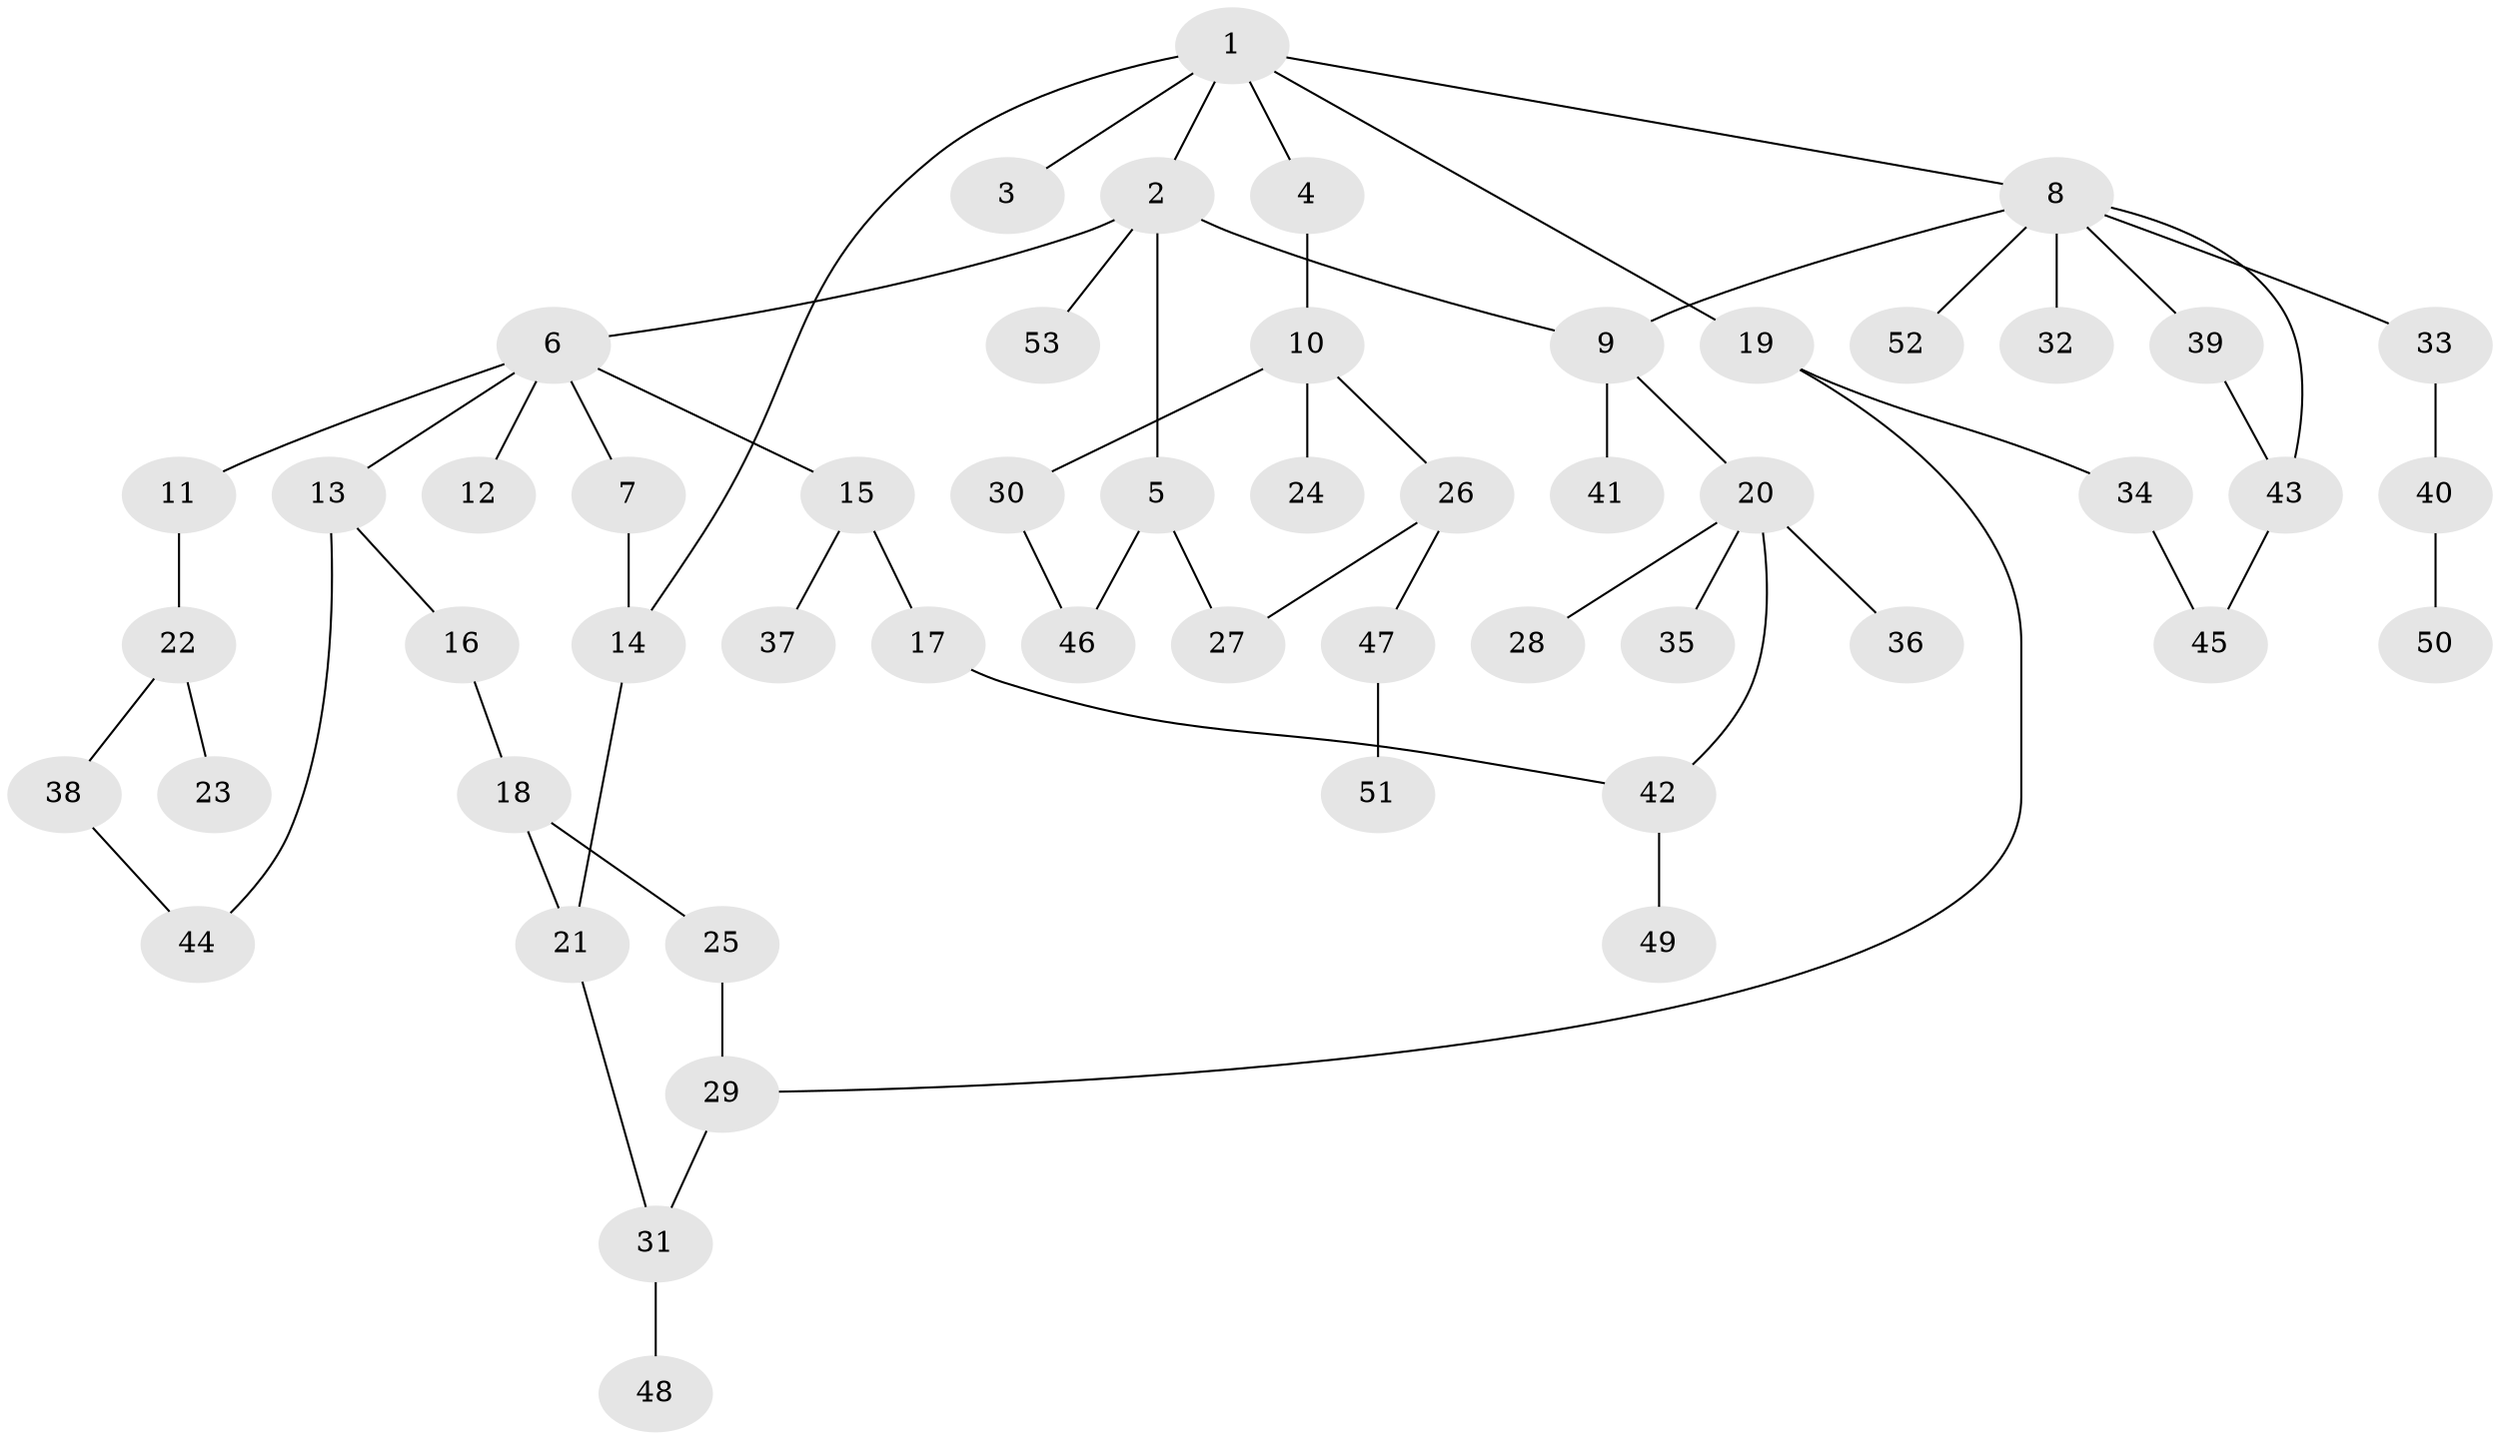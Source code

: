 // coarse degree distribution, {7: 0.09090909090909091, 4: 0.09090909090909091, 1: 0.36363636363636365, 2: 0.24242424242424243, 3: 0.18181818181818182, 5: 0.030303030303030304}
// Generated by graph-tools (version 1.1) at 2025/41/03/06/25 10:41:26]
// undirected, 53 vertices, 63 edges
graph export_dot {
graph [start="1"]
  node [color=gray90,style=filled];
  1;
  2;
  3;
  4;
  5;
  6;
  7;
  8;
  9;
  10;
  11;
  12;
  13;
  14;
  15;
  16;
  17;
  18;
  19;
  20;
  21;
  22;
  23;
  24;
  25;
  26;
  27;
  28;
  29;
  30;
  31;
  32;
  33;
  34;
  35;
  36;
  37;
  38;
  39;
  40;
  41;
  42;
  43;
  44;
  45;
  46;
  47;
  48;
  49;
  50;
  51;
  52;
  53;
  1 -- 2;
  1 -- 3;
  1 -- 4;
  1 -- 8;
  1 -- 14;
  1 -- 19;
  2 -- 5;
  2 -- 6;
  2 -- 9;
  2 -- 53;
  4 -- 10;
  5 -- 27;
  5 -- 46;
  6 -- 7;
  6 -- 11;
  6 -- 12;
  6 -- 13;
  6 -- 15;
  7 -- 14;
  8 -- 32;
  8 -- 33;
  8 -- 39;
  8 -- 43;
  8 -- 52;
  8 -- 9;
  9 -- 20;
  9 -- 41;
  10 -- 24;
  10 -- 26;
  10 -- 30;
  11 -- 22;
  13 -- 16;
  13 -- 44;
  14 -- 21;
  15 -- 17;
  15 -- 37;
  16 -- 18;
  17 -- 42;
  18 -- 21;
  18 -- 25;
  19 -- 29;
  19 -- 34;
  20 -- 28;
  20 -- 35;
  20 -- 36;
  20 -- 42;
  21 -- 31;
  22 -- 23;
  22 -- 38;
  25 -- 29;
  26 -- 47;
  26 -- 27;
  29 -- 31;
  30 -- 46;
  31 -- 48;
  33 -- 40;
  34 -- 45;
  38 -- 44;
  39 -- 43;
  40 -- 50;
  42 -- 49;
  43 -- 45;
  47 -- 51;
}
